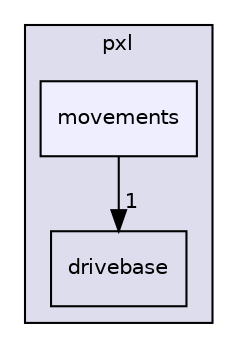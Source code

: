 digraph "include/pxl/movements" {
  compound=true
  node [ fontsize="10", fontname="Helvetica"];
  edge [ labelfontsize="10", labelfontname="Helvetica"];
  subgraph clusterdir_223a821f9d0f41fe283df0679d559c30 {
    graph [ bgcolor="#ddddee", pencolor="black", label="pxl" fontname="Helvetica", fontsize="10", URL="dir_223a821f9d0f41fe283df0679d559c30.html"]
  dir_b9c15b04b870febd75b2c7da7b08487e [shape=box label="drivebase" URL="dir_b9c15b04b870febd75b2c7da7b08487e.html"];
  dir_5cfc00ab41c6bfdb94de67ae19deb858 [shape=box, label="movements", style="filled", fillcolor="#eeeeff", pencolor="black", URL="dir_5cfc00ab41c6bfdb94de67ae19deb858.html"];
  }
  dir_5cfc00ab41c6bfdb94de67ae19deb858->dir_b9c15b04b870febd75b2c7da7b08487e [headlabel="1", labeldistance=1.5 headhref="dir_000003_000002.html"];
}
